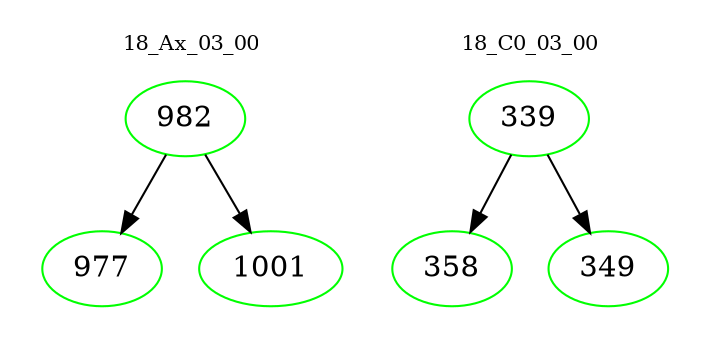 digraph{
subgraph cluster_0 {
color = white
label = "18_Ax_03_00";
fontsize=10;
T0_982 [label="982", color="green"]
T0_982 -> T0_977 [color="black"]
T0_977 [label="977", color="green"]
T0_982 -> T0_1001 [color="black"]
T0_1001 [label="1001", color="green"]
}
subgraph cluster_1 {
color = white
label = "18_C0_03_00";
fontsize=10;
T1_339 [label="339", color="green"]
T1_339 -> T1_358 [color="black"]
T1_358 [label="358", color="green"]
T1_339 -> T1_349 [color="black"]
T1_349 [label="349", color="green"]
}
}
